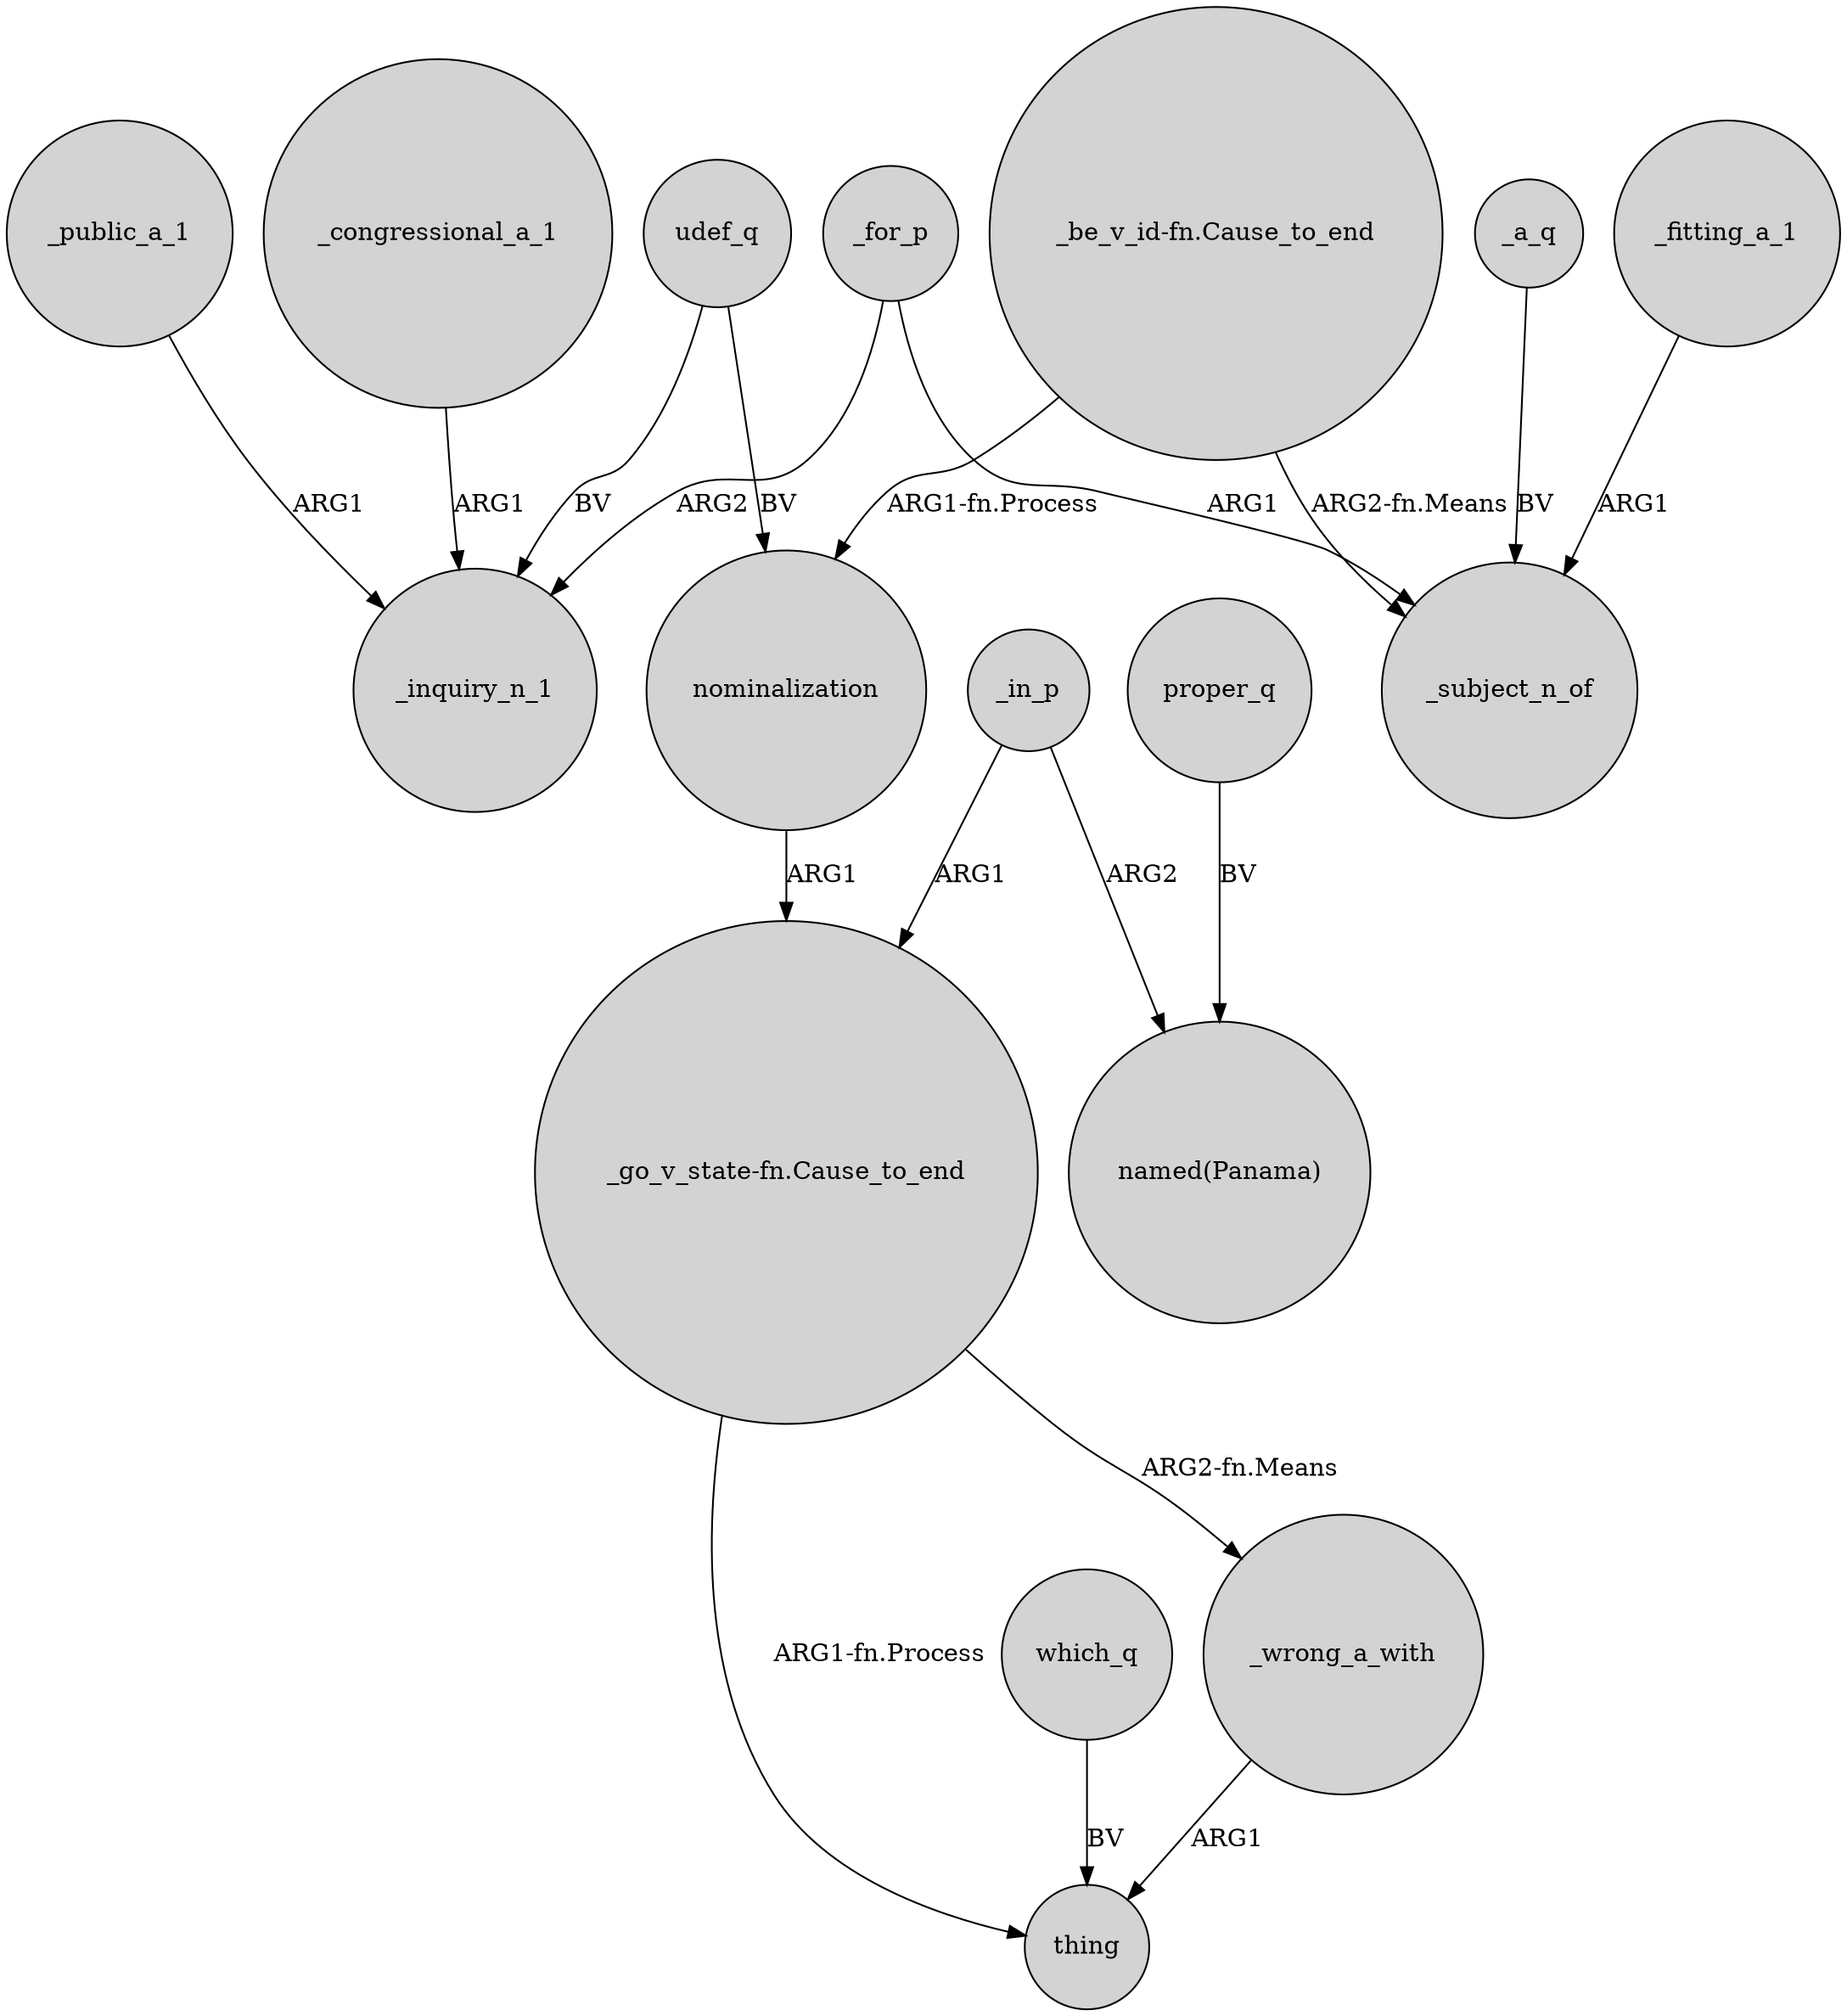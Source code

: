 digraph {
	node [shape=circle style=filled]
	_for_p -> _inquiry_n_1 [label=ARG2]
	_public_a_1 -> _inquiry_n_1 [label=ARG1]
	_in_p -> "_go_v_state-fn.Cause_to_end" [label=ARG1]
	udef_q -> _inquiry_n_1 [label=BV]
	_congressional_a_1 -> _inquiry_n_1 [label=ARG1]
	which_q -> thing [label=BV]
	"_be_v_id-fn.Cause_to_end" -> nominalization [label="ARG1-fn.Process"]
	_a_q -> _subject_n_of [label=BV]
	"_go_v_state-fn.Cause_to_end" -> _wrong_a_with [label="ARG2-fn.Means"]
	proper_q -> "named(Panama)" [label=BV]
	nominalization -> "_go_v_state-fn.Cause_to_end" [label=ARG1]
	"_be_v_id-fn.Cause_to_end" -> _subject_n_of [label="ARG2-fn.Means"]
	_for_p -> _subject_n_of [label=ARG1]
	"_go_v_state-fn.Cause_to_end" -> thing [label="ARG1-fn.Process"]
	_wrong_a_with -> thing [label=ARG1]
	udef_q -> nominalization [label=BV]
	_in_p -> "named(Panama)" [label=ARG2]
	_fitting_a_1 -> _subject_n_of [label=ARG1]
}
